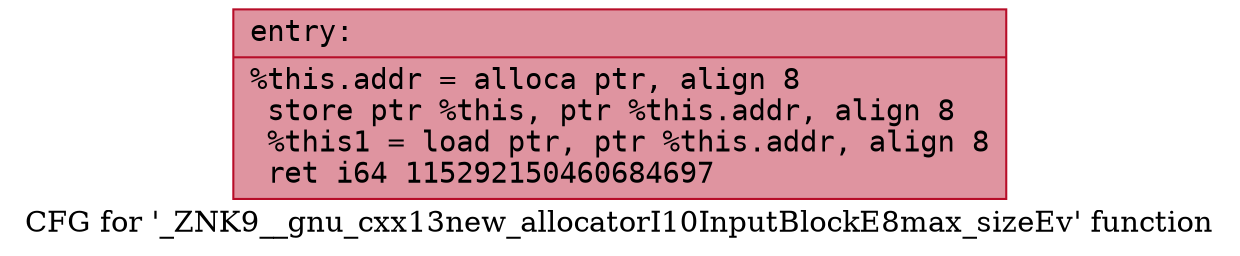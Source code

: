 digraph "CFG for '_ZNK9__gnu_cxx13new_allocatorI10InputBlockE8max_sizeEv' function" {
	label="CFG for '_ZNK9__gnu_cxx13new_allocatorI10InputBlockE8max_sizeEv' function";

	Node0x562c4e56ba70 [shape=record,color="#b70d28ff", style=filled, fillcolor="#b70d2870" fontname="Courier",label="{entry:\l|  %this.addr = alloca ptr, align 8\l  store ptr %this, ptr %this.addr, align 8\l  %this1 = load ptr, ptr %this.addr, align 8\l  ret i64 115292150460684697\l}"];
}
